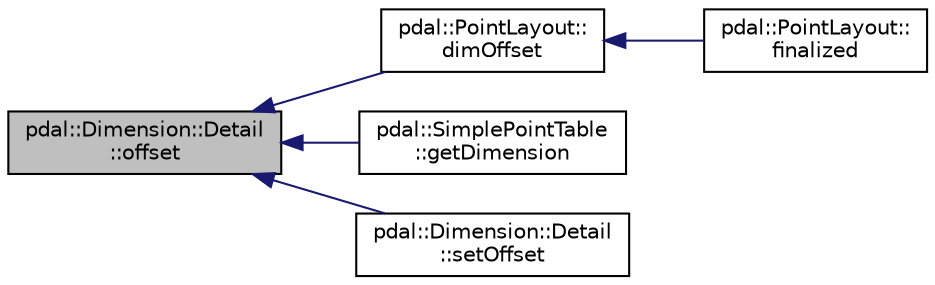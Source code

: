 digraph "pdal::Dimension::Detail::offset"
{
  edge [fontname="Helvetica",fontsize="10",labelfontname="Helvetica",labelfontsize="10"];
  node [fontname="Helvetica",fontsize="10",shape=record];
  rankdir="LR";
  Node1 [label="pdal::Dimension::Detail\l::offset",height=0.2,width=0.4,color="black", fillcolor="grey75", style="filled", fontcolor="black"];
  Node1 -> Node2 [dir="back",color="midnightblue",fontsize="10",style="solid",fontname="Helvetica"];
  Node2 [label="pdal::PointLayout::\ldimOffset",height=0.2,width=0.4,color="black", fillcolor="white", style="filled",URL="$classpdal_1_1PointLayout.html#a9272ad881305d1bd3b258643f68ace72"];
  Node2 -> Node3 [dir="back",color="midnightblue",fontsize="10",style="solid",fontname="Helvetica"];
  Node3 [label="pdal::PointLayout::\lfinalized",height=0.2,width=0.4,color="black", fillcolor="white", style="filled",URL="$classpdal_1_1PointLayout.html#a41955b0c316d4ae4d34eca8768be2ef9"];
  Node1 -> Node4 [dir="back",color="midnightblue",fontsize="10",style="solid",fontname="Helvetica"];
  Node4 [label="pdal::SimplePointTable\l::getDimension",height=0.2,width=0.4,color="black", fillcolor="white", style="filled",URL="$classpdal_1_1SimplePointTable.html#a78d8d1064458e3b7fb068cf743871a73"];
  Node1 -> Node5 [dir="back",color="midnightblue",fontsize="10",style="solid",fontname="Helvetica"];
  Node5 [label="pdal::Dimension::Detail\l::setOffset",height=0.2,width=0.4,color="black", fillcolor="white", style="filled",URL="$classpdal_1_1Dimension_1_1Detail.html#aeadf80037592abf88055b11945260a6d"];
}
